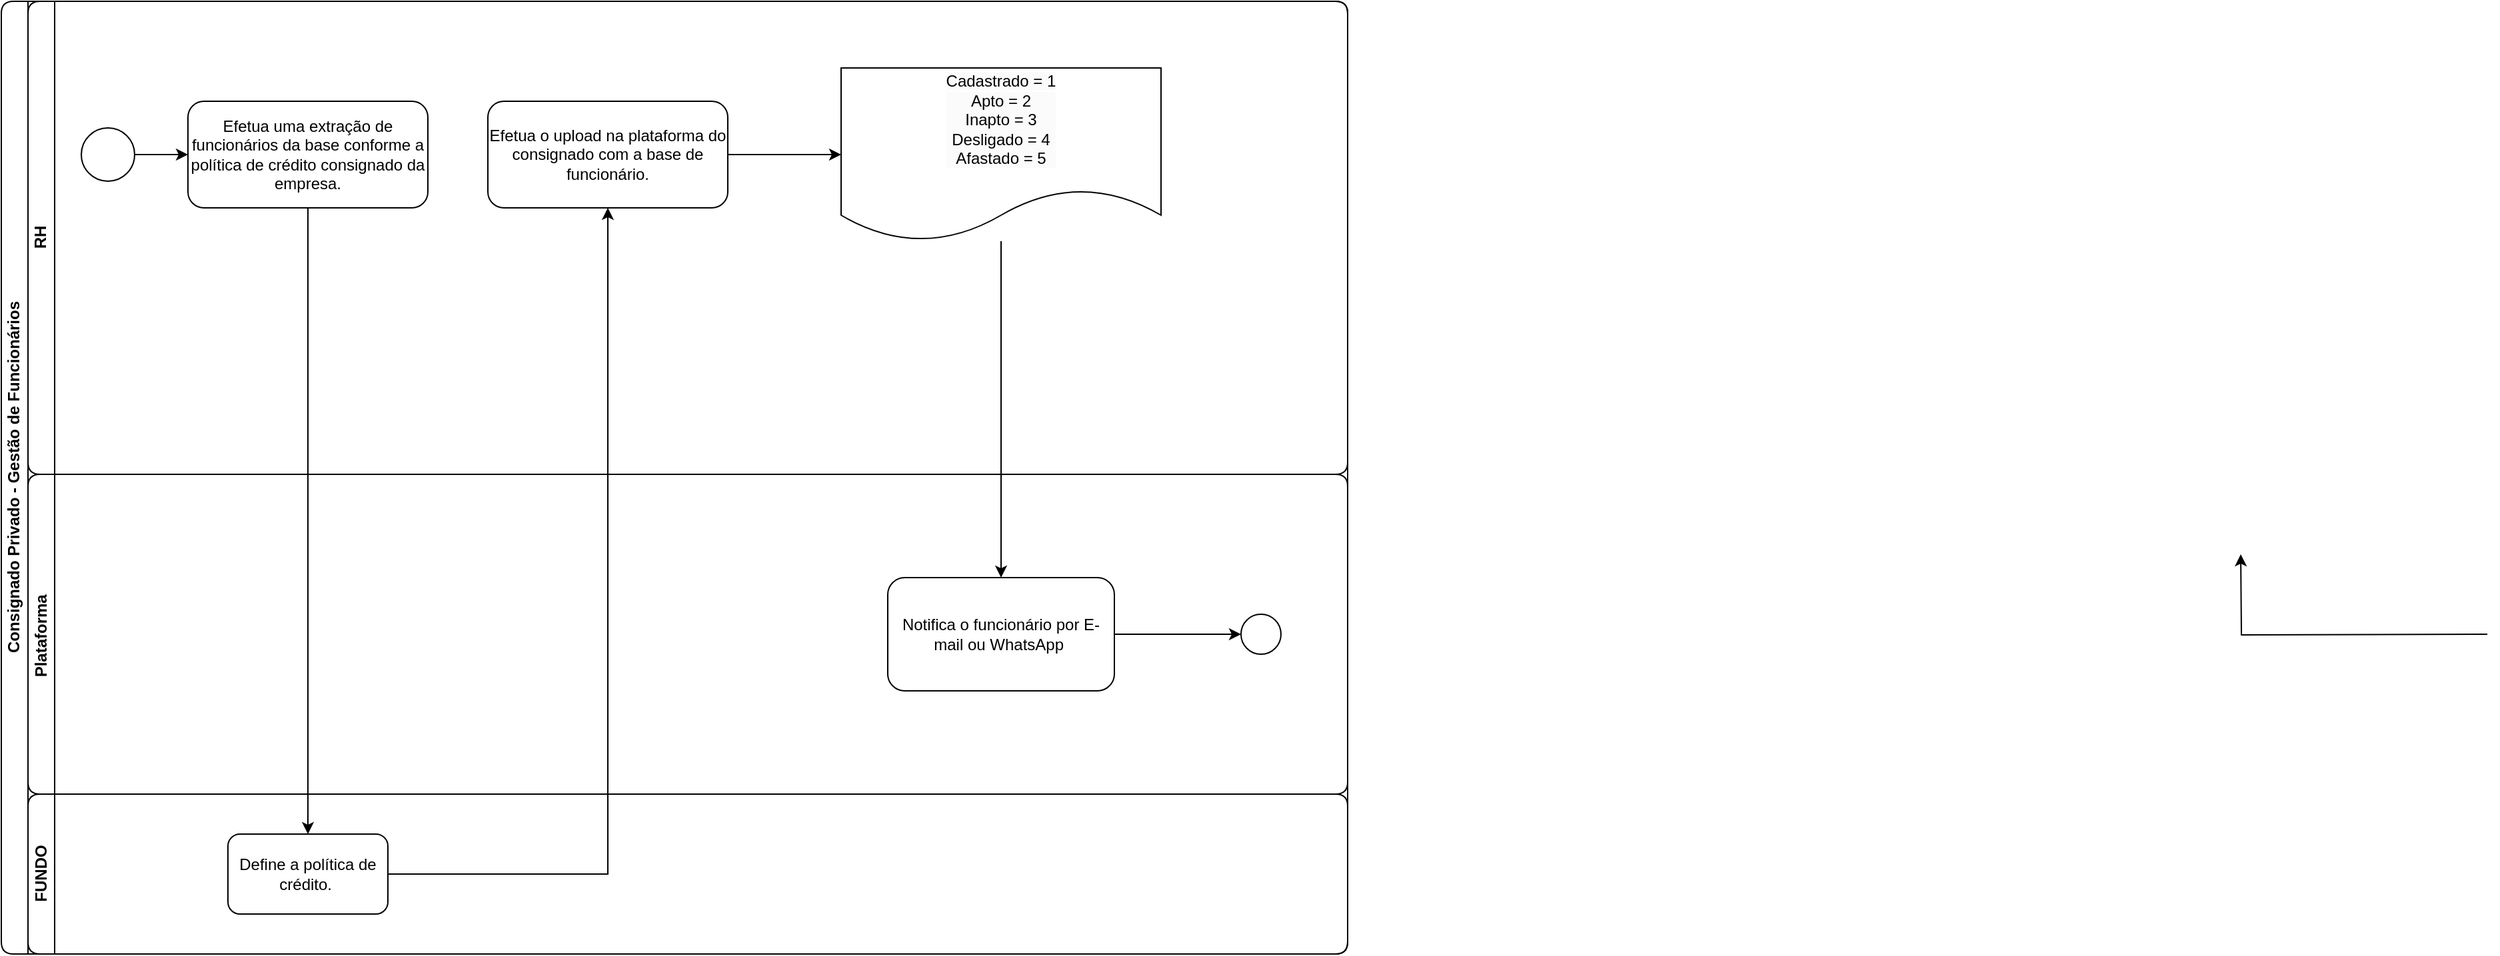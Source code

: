 <mxfile version="24.7.7">
  <diagram name="Página-1" id="bcbr7JgEXqrUYwVBz5A6">
    <mxGraphModel dx="1290" dy="565" grid="1" gridSize="10" guides="1" tooltips="1" connect="1" arrows="1" fold="1" page="1" pageScale="1" pageWidth="1169" pageHeight="827" math="0" shadow="0">
      <root>
        <mxCell id="0" />
        <mxCell id="1" parent="0" />
        <mxCell id="KoNMWLff_biUB3zPrYIF-1" value="Consignado Privado - Gestão de Funcionários" style="swimlane;html=1;childLayout=stackLayout;resizeParent=1;resizeParentMax=0;horizontal=0;startSize=20;horizontalStack=0;rounded=1;" vertex="1" parent="1">
          <mxGeometry x="40" y="40" width="1010" height="715" as="geometry">
            <mxRectangle x="40" y="40" width="40" height="140" as="alternateBounds" />
          </mxGeometry>
        </mxCell>
        <mxCell id="KoNMWLff_biUB3zPrYIF-2" value="RH" style="swimlane;html=1;startSize=20;horizontal=0;rounded=1;" vertex="1" parent="KoNMWLff_biUB3zPrYIF-1">
          <mxGeometry x="20" width="990" height="355" as="geometry" />
        </mxCell>
        <mxCell id="KoNMWLff_biUB3zPrYIF-3" value="" style="edgeStyle=orthogonalEdgeStyle;rounded=1;orthogonalLoop=1;jettySize=auto;html=1;" edge="1" parent="KoNMWLff_biUB3zPrYIF-2" source="KoNMWLff_biUB3zPrYIF-4" target="KoNMWLff_biUB3zPrYIF-5">
          <mxGeometry relative="1" as="geometry" />
        </mxCell>
        <mxCell id="KoNMWLff_biUB3zPrYIF-4" value="" style="ellipse;whiteSpace=wrap;html=1;rounded=1;" vertex="1" parent="KoNMWLff_biUB3zPrYIF-2">
          <mxGeometry x="40" y="95" width="40" height="40" as="geometry" />
        </mxCell>
        <mxCell id="KoNMWLff_biUB3zPrYIF-5" value="Efetua uma extração de funcionários da base conforme a política de crédito consignado da empresa." style="rounded=1;whiteSpace=wrap;html=1;fontFamily=Helvetica;fontSize=12;fontColor=#000000;align=center;" vertex="1" parent="KoNMWLff_biUB3zPrYIF-2">
          <mxGeometry x="120" y="75" width="180" height="80" as="geometry" />
        </mxCell>
        <mxCell id="KoNMWLff_biUB3zPrYIF-6" value="" style="edgeStyle=orthogonalEdgeStyle;rounded=0;orthogonalLoop=1;jettySize=auto;html=1;entryX=0;entryY=0.5;entryDx=0;entryDy=0;" edge="1" parent="KoNMWLff_biUB3zPrYIF-2" source="KoNMWLff_biUB3zPrYIF-7" target="KoNMWLff_biUB3zPrYIF-8">
          <mxGeometry relative="1" as="geometry">
            <mxPoint x="610" y="90" as="targetPoint" />
          </mxGeometry>
        </mxCell>
        <mxCell id="KoNMWLff_biUB3zPrYIF-7" value="Efetua o upload na plataforma do consignado com a base de funcionário." style="rounded=1;whiteSpace=wrap;html=1;fontFamily=Helvetica;fontSize=12;fontColor=#000000;align=center;" vertex="1" parent="KoNMWLff_biUB3zPrYIF-2">
          <mxGeometry x="345" y="75" width="180" height="80" as="geometry" />
        </mxCell>
        <mxCell id="KoNMWLff_biUB3zPrYIF-8" value="&#xa;&lt;span style=&quot;color: rgb(0, 0, 0); font-family: Helvetica; font-size: 12px; font-style: normal; font-variant-ligatures: normal; font-variant-caps: normal; font-weight: 400; letter-spacing: normal; orphans: 2; text-align: center; text-indent: 0px; text-transform: none; widows: 2; word-spacing: 0px; -webkit-text-stroke-width: 0px; white-space: normal; background-color: rgb(251, 251, 251); text-decoration-thickness: initial; text-decoration-style: initial; text-decoration-color: initial; display: inline !important; float: none;&quot;&gt;Cadastrado = 1&lt;/span&gt;&lt;div style=&quot;forced-color-adjust: none; color: rgb(0, 0, 0); font-family: Helvetica; font-size: 12px; font-style: normal; font-variant-ligatures: normal; font-variant-caps: normal; font-weight: 400; letter-spacing: normal; orphans: 2; text-align: center; text-indent: 0px; text-transform: none; widows: 2; word-spacing: 0px; -webkit-text-stroke-width: 0px; white-space: normal; background-color: rgb(251, 251, 251); text-decoration-thickness: initial; text-decoration-style: initial; text-decoration-color: initial;&quot;&gt;Apto = 2&lt;/div&gt;&lt;div style=&quot;forced-color-adjust: none; color: rgb(0, 0, 0); font-family: Helvetica; font-size: 12px; font-style: normal; font-variant-ligatures: normal; font-variant-caps: normal; font-weight: 400; letter-spacing: normal; orphans: 2; text-align: center; text-indent: 0px; text-transform: none; widows: 2; word-spacing: 0px; -webkit-text-stroke-width: 0px; white-space: normal; background-color: rgb(251, 251, 251); text-decoration-thickness: initial; text-decoration-style: initial; text-decoration-color: initial;&quot;&gt;Inapto = 3&lt;/div&gt;&lt;div style=&quot;forced-color-adjust: none; color: rgb(0, 0, 0); font-family: Helvetica; font-size: 12px; font-style: normal; font-variant-ligatures: normal; font-variant-caps: normal; font-weight: 400; letter-spacing: normal; orphans: 2; text-align: center; text-indent: 0px; text-transform: none; widows: 2; word-spacing: 0px; -webkit-text-stroke-width: 0px; white-space: normal; background-color: rgb(251, 251, 251); text-decoration-thickness: initial; text-decoration-style: initial; text-decoration-color: initial;&quot;&gt;Desligado = 4&lt;/div&gt;&lt;div style=&quot;forced-color-adjust: none; color: rgb(0, 0, 0); font-family: Helvetica; font-size: 12px; font-style: normal; font-variant-ligatures: normal; font-variant-caps: normal; font-weight: 400; letter-spacing: normal; orphans: 2; text-align: center; text-indent: 0px; text-transform: none; widows: 2; word-spacing: 0px; -webkit-text-stroke-width: 0px; white-space: normal; background-color: rgb(251, 251, 251); text-decoration-thickness: initial; text-decoration-style: initial; text-decoration-color: initial;&quot;&gt;Afastado = 5&lt;/div&gt;&#xa;&#xa;" style="shape=document;whiteSpace=wrap;html=1;boundedLbl=1;" vertex="1" parent="KoNMWLff_biUB3zPrYIF-2">
          <mxGeometry x="610" y="50" width="240" height="130" as="geometry" />
        </mxCell>
        <mxCell id="KoNMWLff_biUB3zPrYIF-9" value="Plataforma&amp;nbsp;" style="swimlane;html=1;startSize=20;horizontal=0;rounded=1;" vertex="1" parent="KoNMWLff_biUB3zPrYIF-1">
          <mxGeometry x="20" y="355" width="990" height="240" as="geometry">
            <mxRectangle x="20" y="120" width="760" height="30" as="alternateBounds" />
          </mxGeometry>
        </mxCell>
        <mxCell id="KoNMWLff_biUB3zPrYIF-10" value="" style="edgeStyle=orthogonalEdgeStyle;rounded=0;orthogonalLoop=1;jettySize=auto;html=1;" edge="1" parent="KoNMWLff_biUB3zPrYIF-9">
          <mxGeometry relative="1" as="geometry">
            <mxPoint x="605.0" y="60" as="sourcePoint" />
          </mxGeometry>
        </mxCell>
        <mxCell id="KoNMWLff_biUB3zPrYIF-11" value="" style="edgeStyle=orthogonalEdgeStyle;rounded=0;orthogonalLoop=1;jettySize=auto;html=1;entryX=0;entryY=0.5;entryDx=0;entryDy=0;" edge="1" parent="KoNMWLff_biUB3zPrYIF-9">
          <mxGeometry relative="1" as="geometry">
            <mxPoint x="1660" y="60" as="targetPoint" />
            <mxPoint x="1845" y="120" as="sourcePoint" />
          </mxGeometry>
        </mxCell>
        <mxCell id="KoNMWLff_biUB3zPrYIF-12" value="" style="edgeStyle=orthogonalEdgeStyle;rounded=0;orthogonalLoop=1;jettySize=auto;html=1;" edge="1" parent="KoNMWLff_biUB3zPrYIF-9">
          <mxGeometry relative="1" as="geometry">
            <mxPoint x="695" y="30" as="sourcePoint" />
          </mxGeometry>
        </mxCell>
        <mxCell id="KoNMWLff_biUB3zPrYIF-13" value="" style="edgeStyle=orthogonalEdgeStyle;rounded=0;orthogonalLoop=1;jettySize=auto;html=1;" edge="1" parent="KoNMWLff_biUB3zPrYIF-9">
          <mxGeometry relative="1" as="geometry">
            <mxPoint x="900" y="-30" as="sourcePoint" />
          </mxGeometry>
        </mxCell>
        <mxCell id="KoNMWLff_biUB3zPrYIF-14" value="Aprovado" style="edgeLabel;html=1;align=center;verticalAlign=middle;resizable=0;points=[];" vertex="1" connectable="0" parent="KoNMWLff_biUB3zPrYIF-13">
          <mxGeometry x="0.513" y="-2" relative="1" as="geometry">
            <mxPoint x="2" y="-27" as="offset" />
          </mxGeometry>
        </mxCell>
        <mxCell id="KoNMWLff_biUB3zPrYIF-15" value="" style="edgeStyle=orthogonalEdgeStyle;rounded=0;orthogonalLoop=1;jettySize=auto;html=1;" edge="1" parent="KoNMWLff_biUB3zPrYIF-9">
          <mxGeometry relative="1" as="geometry">
            <mxPoint x="755" y="-75" as="sourcePoint" />
          </mxGeometry>
        </mxCell>
        <mxCell id="KoNMWLff_biUB3zPrYIF-16" value="" style="edgeStyle=orthogonalEdgeStyle;rounded=0;orthogonalLoop=1;jettySize=auto;html=1;" edge="1" parent="KoNMWLff_biUB3zPrYIF-9">
          <mxGeometry relative="1" as="geometry">
            <mxPoint x="950" y="-75" as="sourcePoint" />
          </mxGeometry>
        </mxCell>
        <mxCell id="KoNMWLff_biUB3zPrYIF-17" value="Recusado" style="edgeLabel;html=1;align=center;verticalAlign=middle;resizable=0;points=[];" vertex="1" connectable="0" parent="KoNMWLff_biUB3zPrYIF-16">
          <mxGeometry x="0.349" y="1" relative="1" as="geometry">
            <mxPoint x="-14" y="1" as="offset" />
          </mxGeometry>
        </mxCell>
        <mxCell id="KoNMWLff_biUB3zPrYIF-18" value="" style="edgeStyle=orthogonalEdgeStyle;rounded=0;orthogonalLoop=1;jettySize=auto;html=1;" edge="1" parent="KoNMWLff_biUB3zPrYIF-9">
          <mxGeometry relative="1" as="geometry">
            <mxPoint x="1175" y="-75" as="sourcePoint" />
          </mxGeometry>
        </mxCell>
        <mxCell id="KoNMWLff_biUB3zPrYIF-21" value="" style="edgeStyle=orthogonalEdgeStyle;rounded=0;orthogonalLoop=1;jettySize=auto;html=1;" edge="1" parent="KoNMWLff_biUB3zPrYIF-9">
          <mxGeometry relative="1" as="geometry">
            <mxPoint x="330" y="100" as="sourcePoint" />
          </mxGeometry>
        </mxCell>
        <mxCell id="KoNMWLff_biUB3zPrYIF-22" value="Split para boleto" style="edgeLabel;html=1;align=center;verticalAlign=middle;resizable=0;points=[];" vertex="1" connectable="0" parent="KoNMWLff_biUB3zPrYIF-21">
          <mxGeometry x="-0.196" y="1" relative="1" as="geometry">
            <mxPoint x="-1" y="-10" as="offset" />
          </mxGeometry>
        </mxCell>
        <mxCell id="KoNMWLff_biUB3zPrYIF-23" style="edgeStyle=orthogonalEdgeStyle;rounded=0;orthogonalLoop=1;jettySize=auto;html=1;entryX=0.5;entryY=1;entryDx=0;entryDy=0;" edge="1" parent="KoNMWLff_biUB3zPrYIF-9">
          <mxGeometry relative="1" as="geometry">
            <mxPoint x="565" y="90" as="targetPoint" />
          </mxGeometry>
        </mxCell>
        <mxCell id="KoNMWLff_biUB3zPrYIF-24" value="" style="edgeStyle=orthogonalEdgeStyle;rounded=0;orthogonalLoop=1;jettySize=auto;html=1;" edge="1" parent="KoNMWLff_biUB3zPrYIF-9" source="KoNMWLff_biUB3zPrYIF-25" target="KoNMWLff_biUB3zPrYIF-26">
          <mxGeometry relative="1" as="geometry" />
        </mxCell>
        <mxCell id="KoNMWLff_biUB3zPrYIF-25" value="Notifica o funcionário por E-mail ou WhatsApp&amp;nbsp;" style="rounded=1;whiteSpace=wrap;html=1;" vertex="1" parent="KoNMWLff_biUB3zPrYIF-9">
          <mxGeometry x="645" y="77.5" width="170" height="85" as="geometry" />
        </mxCell>
        <mxCell id="KoNMWLff_biUB3zPrYIF-26" value="" style="ellipse;whiteSpace=wrap;html=1;rounded=1;fillColor=#FFFFFF;" vertex="1" parent="KoNMWLff_biUB3zPrYIF-9">
          <mxGeometry x="910" y="105" width="30" height="30" as="geometry" />
        </mxCell>
        <mxCell id="KoNMWLff_biUB3zPrYIF-27" value="FUNDO" style="swimlane;html=1;startSize=20;horizontal=0;rounded=1;" vertex="1" parent="KoNMWLff_biUB3zPrYIF-1">
          <mxGeometry x="20" y="595" width="990" height="120" as="geometry" />
        </mxCell>
        <mxCell id="KoNMWLff_biUB3zPrYIF-28" value="" style="edgeStyle=orthogonalEdgeStyle;rounded=0;orthogonalLoop=1;jettySize=auto;html=1;" edge="1" parent="KoNMWLff_biUB3zPrYIF-27">
          <mxGeometry relative="1" as="geometry">
            <mxPoint x="2585.0" y="53.75" as="sourcePoint" />
          </mxGeometry>
        </mxCell>
        <mxCell id="KoNMWLff_biUB3zPrYIF-29" value="" style="edgeStyle=orthogonalEdgeStyle;rounded=0;orthogonalLoop=1;jettySize=auto;html=1;" edge="1" parent="KoNMWLff_biUB3zPrYIF-27">
          <mxGeometry relative="1" as="geometry">
            <mxPoint x="2385.0" y="53.75" as="sourcePoint" />
          </mxGeometry>
        </mxCell>
        <mxCell id="KoNMWLff_biUB3zPrYIF-30" value="" style="edgeStyle=orthogonalEdgeStyle;rounded=0;orthogonalLoop=1;jettySize=auto;html=1;" edge="1" parent="KoNMWLff_biUB3zPrYIF-27">
          <mxGeometry relative="1" as="geometry">
            <mxPoint x="2770.0" y="53.75" as="sourcePoint" />
          </mxGeometry>
        </mxCell>
        <mxCell id="KoNMWLff_biUB3zPrYIF-31" value="Define a política de crédito.&amp;nbsp;" style="whiteSpace=wrap;html=1;fontColor=#000000;rounded=1;" vertex="1" parent="KoNMWLff_biUB3zPrYIF-27">
          <mxGeometry x="150" y="30" width="120" height="60" as="geometry" />
        </mxCell>
        <mxCell id="KoNMWLff_biUB3zPrYIF-32" value="" style="edgeStyle=orthogonalEdgeStyle;rounded=0;orthogonalLoop=1;jettySize=auto;html=1;exitX=0.5;exitY=1;exitDx=0;exitDy=0;" edge="1" parent="KoNMWLff_biUB3zPrYIF-1">
          <mxGeometry relative="1" as="geometry">
            <mxPoint x="2345" y="505" as="sourcePoint" />
          </mxGeometry>
        </mxCell>
        <mxCell id="KoNMWLff_biUB3zPrYIF-33" value="" style="edgeStyle=orthogonalEdgeStyle;rounded=0;orthogonalLoop=1;jettySize=auto;html=1;" edge="1" parent="KoNMWLff_biUB3zPrYIF-1">
          <mxGeometry relative="1" as="geometry">
            <mxPoint x="1805" y="565" as="sourcePoint" />
          </mxGeometry>
        </mxCell>
        <mxCell id="KoNMWLff_biUB3zPrYIF-34" value="" style="edgeStyle=orthogonalEdgeStyle;rounded=0;orthogonalLoop=1;jettySize=auto;html=1;entryX=0.5;entryY=1;entryDx=0;entryDy=0;" edge="1" parent="KoNMWLff_biUB3zPrYIF-1">
          <mxGeometry relative="1" as="geometry">
            <mxPoint x="1865" y="691.261" as="sourcePoint" />
          </mxGeometry>
        </mxCell>
        <mxCell id="KoNMWLff_biUB3zPrYIF-35" value="" style="edgeStyle=orthogonalEdgeStyle;rounded=0;orthogonalLoop=1;jettySize=auto;html=1;" edge="1" parent="KoNMWLff_biUB3zPrYIF-1">
          <mxGeometry relative="1" as="geometry">
            <mxPoint x="1325" y="522.5" as="sourcePoint" />
          </mxGeometry>
        </mxCell>
        <mxCell id="KoNMWLff_biUB3zPrYIF-36" value="" style="edgeStyle=orthogonalEdgeStyle;rounded=0;orthogonalLoop=1;jettySize=auto;html=1;" edge="1" parent="KoNMWLff_biUB3zPrYIF-1">
          <mxGeometry relative="1" as="geometry">
            <mxPoint x="1385" y="691.261" as="sourcePoint" />
          </mxGeometry>
        </mxCell>
        <mxCell id="KoNMWLff_biUB3zPrYIF-37" value="" style="edgeStyle=orthogonalEdgeStyle;rounded=0;orthogonalLoop=1;jettySize=auto;html=1;" edge="1" parent="KoNMWLff_biUB3zPrYIF-1">
          <mxGeometry relative="1" as="geometry">
            <mxPoint x="920" y="270" as="sourcePoint" />
          </mxGeometry>
        </mxCell>
        <mxCell id="KoNMWLff_biUB3zPrYIF-38" value="" style="edgeStyle=orthogonalEdgeStyle;rounded=0;orthogonalLoop=1;jettySize=auto;html=1;" edge="1" parent="KoNMWLff_biUB3zPrYIF-1">
          <mxGeometry relative="1" as="geometry">
            <mxPoint x="1120" y="462.5" as="sourcePoint" />
          </mxGeometry>
        </mxCell>
        <mxCell id="KoNMWLff_biUB3zPrYIF-39" value="" style="edgeStyle=orthogonalEdgeStyle;rounded=0;orthogonalLoop=1;jettySize=auto;html=1;" edge="1" parent="KoNMWLff_biUB3zPrYIF-1">
          <mxGeometry relative="1" as="geometry">
            <mxPoint x="1180" y="240.043" as="sourcePoint" />
          </mxGeometry>
        </mxCell>
        <mxCell id="KoNMWLff_biUB3zPrYIF-40" value="" style="edgeStyle=orthogonalEdgeStyle;rounded=0;orthogonalLoop=1;jettySize=auto;html=1;" edge="1" parent="KoNMWLff_biUB3zPrYIF-1">
          <mxGeometry relative="1" as="geometry">
            <mxPoint x="1805" y="430" as="sourcePoint" />
          </mxGeometry>
        </mxCell>
        <mxCell id="KoNMWLff_biUB3zPrYIF-41" value="" style="edgeStyle=orthogonalEdgeStyle;rounded=0;orthogonalLoop=1;jettySize=auto;html=1;" edge="1" parent="KoNMWLff_biUB3zPrYIF-1" source="KoNMWLff_biUB3zPrYIF-5" target="KoNMWLff_biUB3zPrYIF-31">
          <mxGeometry relative="1" as="geometry" />
        </mxCell>
        <mxCell id="KoNMWLff_biUB3zPrYIF-42" style="edgeStyle=orthogonalEdgeStyle;rounded=0;orthogonalLoop=1;jettySize=auto;html=1;entryX=0.5;entryY=1;entryDx=0;entryDy=0;" edge="1" parent="KoNMWLff_biUB3zPrYIF-1" source="KoNMWLff_biUB3zPrYIF-31" target="KoNMWLff_biUB3zPrYIF-7">
          <mxGeometry relative="1" as="geometry" />
        </mxCell>
        <mxCell id="KoNMWLff_biUB3zPrYIF-43" value="" style="edgeStyle=orthogonalEdgeStyle;rounded=0;orthogonalLoop=1;jettySize=auto;html=1;" edge="1" parent="KoNMWLff_biUB3zPrYIF-1" source="KoNMWLff_biUB3zPrYIF-8" target="KoNMWLff_biUB3zPrYIF-25">
          <mxGeometry relative="1" as="geometry">
            <mxPoint x="750" y="290" as="targetPoint" />
          </mxGeometry>
        </mxCell>
      </root>
    </mxGraphModel>
  </diagram>
</mxfile>
